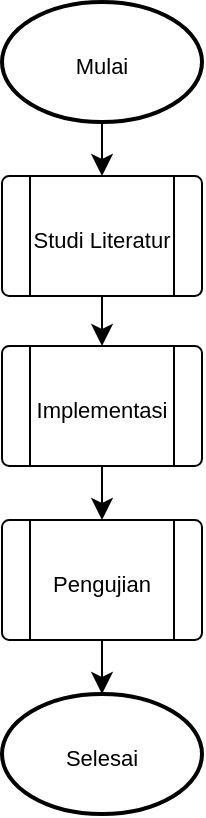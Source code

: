 <mxfile version="22.0.5" type="github">
  <diagram name="Page-1" id="FZU101QNFDPA5gXN1MSd">
    <mxGraphModel dx="705" dy="443" grid="0" gridSize="10" guides="1" tooltips="1" connect="1" arrows="1" fold="1" page="0" pageScale="1" pageWidth="850" pageHeight="1100" math="0" shadow="0">
      <root>
        <mxCell id="0" />
        <mxCell id="1" parent="0" />
        <mxCell id="FtjLCpr5IIg29tO3gKl5-13" style="edgeStyle=none;curved=1;rounded=0;orthogonalLoop=1;jettySize=auto;html=1;entryX=0.5;entryY=0;entryDx=0;entryDy=0;fontSize=12;startSize=8;endSize=8;" edge="1" parent="1" source="FtjLCpr5IIg29tO3gKl5-6" target="FtjLCpr5IIg29tO3gKl5-7">
          <mxGeometry relative="1" as="geometry" />
        </mxCell>
        <mxCell id="FtjLCpr5IIg29tO3gKl5-6" value="&lt;font style=&quot;font-size: 11px;&quot;&gt;Studi Literatur&lt;/font&gt;" style="verticalLabelPosition=middle;verticalAlign=middle;html=1;shape=process;whiteSpace=wrap;rounded=1;size=0.14;arcSize=6;fontSize=16;horizontal=1;labelPosition=center;align=center;" vertex="1" parent="1">
          <mxGeometry x="150" y="131" width="100" height="60" as="geometry" />
        </mxCell>
        <mxCell id="FtjLCpr5IIg29tO3gKl5-14" style="edgeStyle=none;curved=1;rounded=0;orthogonalLoop=1;jettySize=auto;html=1;entryX=0.5;entryY=0;entryDx=0;entryDy=0;fontSize=12;startSize=8;endSize=8;" edge="1" parent="1" source="FtjLCpr5IIg29tO3gKl5-7" target="FtjLCpr5IIg29tO3gKl5-8">
          <mxGeometry relative="1" as="geometry" />
        </mxCell>
        <mxCell id="FtjLCpr5IIg29tO3gKl5-7" value="&lt;font style=&quot;font-size: 11px;&quot;&gt;Implementasi&lt;/font&gt;" style="verticalLabelPosition=middle;verticalAlign=middle;html=1;shape=process;whiteSpace=wrap;rounded=1;size=0.14;arcSize=6;fontSize=16;labelPosition=center;align=center;" vertex="1" parent="1">
          <mxGeometry x="150" y="216" width="100" height="60" as="geometry" />
        </mxCell>
        <mxCell id="FtjLCpr5IIg29tO3gKl5-8" value="&lt;font style=&quot;font-size: 11px;&quot;&gt;Pengujian&lt;/font&gt;" style="verticalLabelPosition=middle;verticalAlign=middle;html=1;shape=process;whiteSpace=wrap;rounded=1;size=0.14;arcSize=6;fontSize=16;labelPosition=center;align=center;" vertex="1" parent="1">
          <mxGeometry x="150" y="303" width="100" height="60" as="geometry" />
        </mxCell>
        <mxCell id="FtjLCpr5IIg29tO3gKl5-9" value="&lt;font style=&quot;font-size: 11px;&quot;&gt;Selesai&lt;/font&gt;" style="strokeWidth=2;html=1;shape=mxgraph.flowchart.start_1;whiteSpace=wrap;fontSize=16;" vertex="1" parent="1">
          <mxGeometry x="150" y="390" width="100" height="60" as="geometry" />
        </mxCell>
        <mxCell id="FtjLCpr5IIg29tO3gKl5-11" style="edgeStyle=none;curved=1;rounded=0;orthogonalLoop=1;jettySize=auto;html=1;entryX=0.5;entryY=0;entryDx=0;entryDy=0;fontSize=12;startSize=8;endSize=8;" edge="1" parent="1" source="FtjLCpr5IIg29tO3gKl5-10" target="FtjLCpr5IIg29tO3gKl5-6">
          <mxGeometry relative="1" as="geometry" />
        </mxCell>
        <mxCell id="FtjLCpr5IIg29tO3gKl5-10" value="&lt;font style=&quot;font-size: 11px;&quot;&gt;Mulai&lt;/font&gt;" style="strokeWidth=2;html=1;shape=mxgraph.flowchart.start_1;whiteSpace=wrap;fontSize=16;" vertex="1" parent="1">
          <mxGeometry x="150" y="44" width="100" height="60" as="geometry" />
        </mxCell>
        <mxCell id="FtjLCpr5IIg29tO3gKl5-15" style="edgeStyle=none;curved=1;rounded=0;orthogonalLoop=1;jettySize=auto;html=1;entryX=0.5;entryY=0;entryDx=0;entryDy=0;entryPerimeter=0;fontSize=12;startSize=8;endSize=8;" edge="1" parent="1" source="FtjLCpr5IIg29tO3gKl5-8" target="FtjLCpr5IIg29tO3gKl5-9">
          <mxGeometry relative="1" as="geometry" />
        </mxCell>
      </root>
    </mxGraphModel>
  </diagram>
</mxfile>
